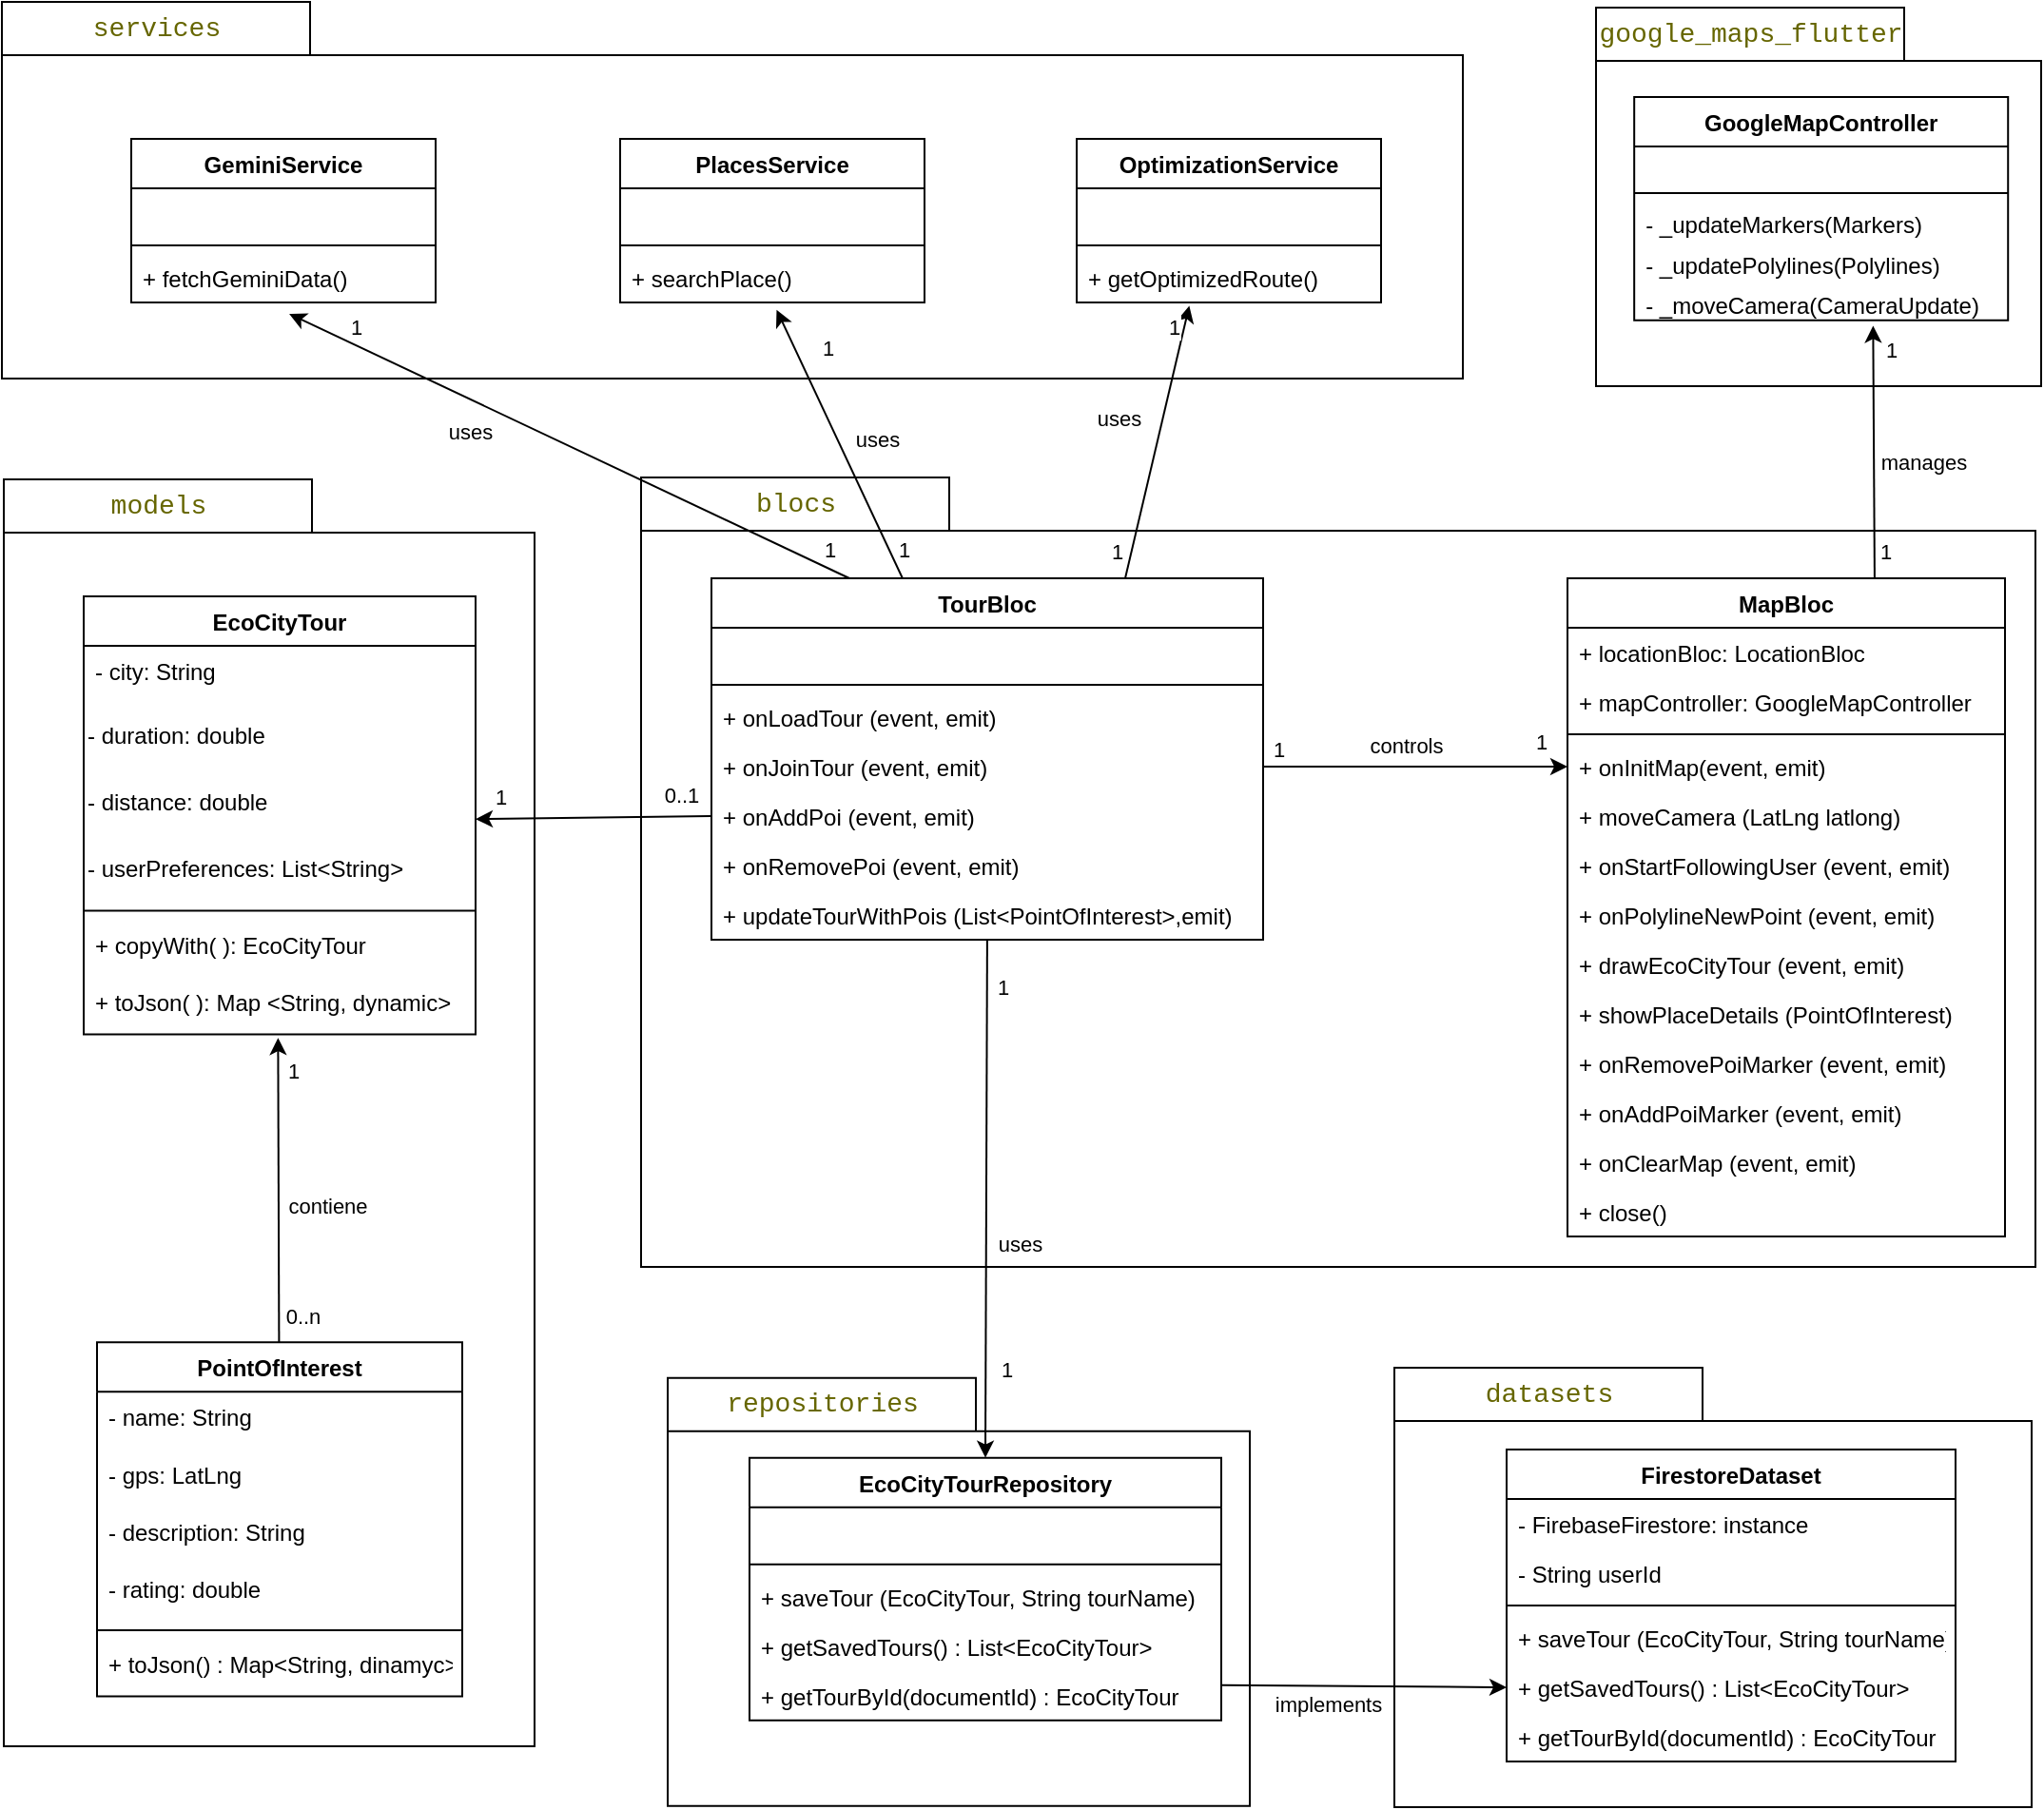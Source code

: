 <mxfile>
    <diagram id="0JnC0tMzsOIdAwNYWu1t" name="Page-1">
        <mxGraphModel dx="2022" dy="1831" grid="0" gridSize="10" guides="0" tooltips="1" connect="1" arrows="1" fold="1" page="0" pageScale="1" pageWidth="850" pageHeight="1100" math="0" shadow="0">
            <root>
                <mxCell id="0"/>
                <mxCell id="1" parent="0"/>
                <mxCell id="138" value="&lt;div style=&quot;font-family: Consolas, &amp;quot;Courier New&amp;quot;, monospace; font-weight: normal; font-size: 14px; line-height: 19px;&quot;&gt;&lt;font color=&quot;#666600&quot;&gt;datasets&lt;/font&gt;&lt;/div&gt;" style="shape=folder;fontStyle=1;tabWidth=162;tabHeight=28;tabPosition=left;html=1;boundedLbl=1;labelInHeader=1;container=1;collapsible=0;fillColor=none;" vertex="1" parent="1">
                    <mxGeometry x="639" y="455" width="335" height="231" as="geometry"/>
                </mxCell>
                <mxCell id="139" value="" style="html=1;strokeColor=none;resizeWidth=1;resizeHeight=1;fillColor=none;part=1;connectable=0;allowArrows=0;deletable=0;glass=0;" vertex="1" parent="138">
                    <mxGeometry width="335.0" height="161.7" relative="1" as="geometry">
                        <mxPoint y="30" as="offset"/>
                    </mxGeometry>
                </mxCell>
                <mxCell id="140" value="&lt;div style=&quot;font-family: Consolas, &amp;quot;Courier New&amp;quot;, monospace; font-weight: normal; font-size: 14px; line-height: 19px;&quot;&gt;&lt;font color=&quot;#666600&quot;&gt;repositories&lt;/font&gt;&lt;/div&gt;" style="shape=folder;fontStyle=1;tabWidth=162;tabHeight=28;tabPosition=left;html=1;boundedLbl=1;labelInHeader=1;container=1;collapsible=0;fillColor=none;" vertex="1" parent="1">
                    <mxGeometry x="257" y="460.32" width="306" height="225" as="geometry"/>
                </mxCell>
                <mxCell id="141" value="" style="html=1;strokeColor=none;resizeWidth=1;resizeHeight=1;fillColor=none;part=1;connectable=0;allowArrows=0;deletable=0;glass=0;" vertex="1" parent="140">
                    <mxGeometry width="306" height="157.5" relative="1" as="geometry">
                        <mxPoint y="30" as="offset"/>
                    </mxGeometry>
                </mxCell>
                <mxCell id="132" value="&lt;div style=&quot;font-family: Consolas, &amp;quot;Courier New&amp;quot;, monospace; font-weight: normal; font-size: 14px; line-height: 19px;&quot;&gt;&lt;font color=&quot;#666600&quot;&gt;models&lt;/font&gt;&lt;/div&gt;" style="shape=folder;fontStyle=1;tabWidth=162;tabHeight=28;tabPosition=left;html=1;boundedLbl=1;labelInHeader=1;container=1;collapsible=0;fillColor=none;" vertex="1" parent="1">
                    <mxGeometry x="-92" y="-12" width="279" height="666" as="geometry"/>
                </mxCell>
                <mxCell id="133" value="" style="html=1;strokeColor=none;resizeWidth=1;resizeHeight=1;fillColor=none;part=1;connectable=0;allowArrows=0;deletable=0;glass=0;" vertex="1" parent="132">
                    <mxGeometry width="279" height="466.2" relative="1" as="geometry">
                        <mxPoint y="30" as="offset"/>
                    </mxGeometry>
                </mxCell>
                <mxCell id="13" value="PointOfInterest" style="swimlane;fontStyle=1;align=center;verticalAlign=top;childLayout=stackLayout;horizontal=1;startSize=26;horizontalStack=0;resizeParent=1;resizeParentMax=0;resizeLast=0;collapsible=1;marginBottom=0;" parent="132" vertex="1">
                    <mxGeometry x="49" y="453.669" width="192" height="186.118" as="geometry"/>
                </mxCell>
                <mxCell id="14" value="- name: String" style="text;strokeColor=none;fillColor=none;align=left;verticalAlign=top;spacingLeft=4;spacingRight=4;overflow=hidden;rotatable=0;points=[[0,0.5],[1,0.5]];portConstraint=eastwest;" parent="13" vertex="1">
                    <mxGeometry y="26" width="192" height="30.167" as="geometry"/>
                </mxCell>
                <mxCell id="45" value="- gps: LatLng" style="text;strokeColor=none;fillColor=none;align=left;verticalAlign=top;spacingLeft=4;spacingRight=4;overflow=hidden;rotatable=0;points=[[0,0.5],[1,0.5]];portConstraint=eastwest;" parent="13" vertex="1">
                    <mxGeometry y="56.167" width="192" height="30.167" as="geometry"/>
                </mxCell>
                <mxCell id="46" value="- description: String" style="text;strokeColor=none;fillColor=none;align=left;verticalAlign=top;spacingLeft=4;spacingRight=4;overflow=hidden;rotatable=0;points=[[0,0.5],[1,0.5]];portConstraint=eastwest;" parent="13" vertex="1">
                    <mxGeometry y="86.334" width="192" height="30.167" as="geometry"/>
                </mxCell>
                <mxCell id="44" value="- rating: double" style="text;strokeColor=none;fillColor=none;align=left;verticalAlign=top;spacingLeft=4;spacingRight=4;overflow=hidden;rotatable=0;points=[[0,0.5],[1,0.5]];portConstraint=eastwest;" parent="13" vertex="1">
                    <mxGeometry y="116.502" width="192" height="30.167" as="geometry"/>
                </mxCell>
                <mxCell id="15" value="" style="line;strokeWidth=1;fillColor=none;align=left;verticalAlign=middle;spacingTop=-1;spacingLeft=3;spacingRight=3;rotatable=0;labelPosition=right;points=[];portConstraint=eastwest;strokeColor=inherit;" parent="13" vertex="1">
                    <mxGeometry y="146.669" width="192" height="9.282" as="geometry"/>
                </mxCell>
                <mxCell id="16" value="+ toJson() : Map&lt;String, dinamyc&gt;" style="text;strokeColor=none;fillColor=none;align=left;verticalAlign=top;spacingLeft=4;spacingRight=4;overflow=hidden;rotatable=0;points=[[0,0.5],[1,0.5]];portConstraint=eastwest;" parent="13" vertex="1">
                    <mxGeometry y="155.951" width="192" height="30.167" as="geometry"/>
                </mxCell>
                <mxCell id="9" value="EcoCityTour" style="swimlane;fontStyle=1;align=center;verticalAlign=top;childLayout=stackLayout;horizontal=1;startSize=26;horizontalStack=0;resizeParent=1;resizeParentMax=0;resizeLast=0;collapsible=1;marginBottom=0;" parent="132" vertex="1">
                    <mxGeometry x="42" y="61.495" width="206" height="230.209" as="geometry"/>
                </mxCell>
                <mxCell id="10" value="- city: String" style="text;strokeColor=none;fillColor=none;align=left;verticalAlign=top;spacingLeft=4;spacingRight=4;overflow=hidden;rotatable=0;points=[[0,0.5],[1,0.5]];portConstraint=eastwest;" parent="9" vertex="1">
                    <mxGeometry y="26" width="206" height="30.167" as="geometry"/>
                </mxCell>
                <mxCell id="39" value="- duration: double" style="text;html=1;strokeColor=none;fillColor=none;align=left;verticalAlign=middle;whiteSpace=wrap;rounded=0;" parent="9" vertex="1">
                    <mxGeometry y="56.167" width="206" height="34.808" as="geometry"/>
                </mxCell>
                <mxCell id="40" value="- distance: double" style="text;html=1;strokeColor=none;fillColor=none;align=left;verticalAlign=middle;whiteSpace=wrap;rounded=0;" parent="9" vertex="1">
                    <mxGeometry y="90.976" width="206" height="34.808" as="geometry"/>
                </mxCell>
                <mxCell id="41" value="- userPreferences: List&amp;lt;String&amp;gt;" style="text;html=1;strokeColor=none;fillColor=none;align=left;verticalAlign=middle;whiteSpace=wrap;rounded=0;" parent="9" vertex="1">
                    <mxGeometry y="125.784" width="206" height="34.808" as="geometry"/>
                </mxCell>
                <mxCell id="11" value="" style="line;strokeWidth=1;fillColor=none;align=left;verticalAlign=middle;spacingTop=-1;spacingLeft=3;spacingRight=3;rotatable=0;labelPosition=right;points=[];portConstraint=eastwest;strokeColor=inherit;" parent="9" vertex="1">
                    <mxGeometry y="160.592" width="206" height="9.282" as="geometry"/>
                </mxCell>
                <mxCell id="142" value="+ copyWith( ): EcoCityTour" style="text;strokeColor=none;fillColor=none;align=left;verticalAlign=top;spacingLeft=4;spacingRight=4;overflow=hidden;rotatable=0;points=[[0,0.5],[1,0.5]];portConstraint=eastwest;" vertex="1" parent="9">
                    <mxGeometry y="169.875" width="206" height="30.167" as="geometry"/>
                </mxCell>
                <mxCell id="12" value="+ toJson( ): Map &lt;String, dynamic&gt;" style="text;strokeColor=none;fillColor=none;align=left;verticalAlign=top;spacingLeft=4;spacingRight=4;overflow=hidden;rotatable=0;points=[[0,0.5],[1,0.5]];portConstraint=eastwest;" parent="9" vertex="1">
                    <mxGeometry y="200.042" width="206" height="30.167" as="geometry"/>
                </mxCell>
                <mxCell id="64" style="edgeStyle=none;html=1;entryX=0.496;entryY=1.062;entryDx=0;entryDy=0;entryPerimeter=0;" parent="132" source="13" target="12" edge="1">
                    <mxGeometry relative="1" as="geometry"/>
                </mxCell>
                <mxCell id="65" value="contiene" style="edgeLabel;html=1;align=center;verticalAlign=middle;resizable=0;points=[];" parent="64" vertex="1" connectable="0">
                    <mxGeometry x="-0.138" y="-2" relative="1" as="geometry">
                        <mxPoint x="23" y="-3" as="offset"/>
                    </mxGeometry>
                </mxCell>
                <mxCell id="66" value="0..n" style="edgeLabel;html=1;align=center;verticalAlign=middle;resizable=0;points=[];" parent="64" vertex="1" connectable="0">
                    <mxGeometry x="-0.83" y="-1" relative="1" as="geometry">
                        <mxPoint x="11" as="offset"/>
                    </mxGeometry>
                </mxCell>
                <mxCell id="67" value="1" style="edgeLabel;html=1;align=center;verticalAlign=middle;resizable=0;points=[];" parent="64" vertex="1" connectable="0">
                    <mxGeometry x="0.742" y="-1" relative="1" as="geometry">
                        <mxPoint x="7" y="-3" as="offset"/>
                    </mxGeometry>
                </mxCell>
                <mxCell id="136" value="&lt;div style=&quot;font-family: Consolas, &amp;quot;Courier New&amp;quot;, monospace; font-weight: normal; font-size: 14px; line-height: 19px;&quot;&gt;&lt;font color=&quot;#666600&quot;&gt;blocs&lt;/font&gt;&lt;/div&gt;" style="shape=folder;fontStyle=1;tabWidth=162;tabHeight=28;tabPosition=left;html=1;boundedLbl=1;labelInHeader=1;container=1;collapsible=0;fillColor=none;" vertex="1" parent="1">
                    <mxGeometry x="243" y="-13" width="733" height="415" as="geometry"/>
                </mxCell>
                <mxCell id="137" value="" style="html=1;strokeColor=none;resizeWidth=1;resizeHeight=1;fillColor=none;part=1;connectable=0;allowArrows=0;deletable=0;glass=0;" vertex="1" parent="136">
                    <mxGeometry width="733" height="290.5" relative="1" as="geometry">
                        <mxPoint y="30" as="offset"/>
                    </mxGeometry>
                </mxCell>
                <mxCell id="126" value="&lt;div style=&quot;font-family: Consolas, &amp;quot;Courier New&amp;quot;, monospace; font-weight: normal; font-size: 14px; line-height: 19px;&quot;&gt;&lt;font color=&quot;#666600&quot;&gt;services&lt;/font&gt;&lt;/div&gt;" style="shape=folder;fontStyle=1;tabWidth=162;tabHeight=28;tabPosition=left;html=1;boundedLbl=1;labelInHeader=1;container=1;collapsible=0;fillColor=none;" vertex="1" parent="1">
                    <mxGeometry x="-93" y="-263" width="768" height="198" as="geometry"/>
                </mxCell>
                <mxCell id="127" value="" style="html=1;strokeColor=none;resizeWidth=1;resizeHeight=1;fillColor=none;part=1;connectable=0;allowArrows=0;deletable=0;glass=0;" vertex="1" parent="126">
                    <mxGeometry width="768.0" height="138.6" relative="1" as="geometry">
                        <mxPoint y="30" as="offset"/>
                    </mxGeometry>
                </mxCell>
                <mxCell id="25" value="GeminiService" style="swimlane;fontStyle=1;align=center;verticalAlign=top;childLayout=stackLayout;horizontal=1;startSize=26;horizontalStack=0;resizeParent=1;resizeParentMax=0;resizeLast=0;collapsible=1;marginBottom=0;" parent="126" vertex="1">
                    <mxGeometry x="68" y="72" width="160" height="86" as="geometry"/>
                </mxCell>
                <mxCell id="26" value=" " style="text;strokeColor=none;fillColor=none;align=left;verticalAlign=top;spacingLeft=4;spacingRight=4;overflow=hidden;rotatable=0;points=[[0,0.5],[1,0.5]];portConstraint=eastwest;" parent="25" vertex="1">
                    <mxGeometry y="26" width="160" height="26" as="geometry"/>
                </mxCell>
                <mxCell id="27" value="" style="line;strokeWidth=1;fillColor=none;align=left;verticalAlign=middle;spacingTop=-1;spacingLeft=3;spacingRight=3;rotatable=0;labelPosition=right;points=[];portConstraint=eastwest;strokeColor=inherit;" parent="25" vertex="1">
                    <mxGeometry y="52" width="160" height="8" as="geometry"/>
                </mxCell>
                <mxCell id="28" value="+ fetchGeminiData()" style="text;strokeColor=none;fillColor=none;align=left;verticalAlign=top;spacingLeft=4;spacingRight=4;overflow=hidden;rotatable=0;points=[[0,0.5],[1,0.5]];portConstraint=eastwest;" parent="25" vertex="1">
                    <mxGeometry y="60" width="160" height="26" as="geometry"/>
                </mxCell>
                <mxCell id="29" value="PlacesService" style="swimlane;fontStyle=1;align=center;verticalAlign=top;childLayout=stackLayout;horizontal=1;startSize=26;horizontalStack=0;resizeParent=1;resizeParentMax=0;resizeLast=0;collapsible=1;marginBottom=0;" parent="126" vertex="1">
                    <mxGeometry x="325" y="72" width="160" height="86" as="geometry"/>
                </mxCell>
                <mxCell id="30" value=" " style="text;strokeColor=none;fillColor=none;align=left;verticalAlign=top;spacingLeft=4;spacingRight=4;overflow=hidden;rotatable=0;points=[[0,0.5],[1,0.5]];portConstraint=eastwest;" parent="29" vertex="1">
                    <mxGeometry y="26" width="160" height="26" as="geometry"/>
                </mxCell>
                <mxCell id="31" value="" style="line;strokeWidth=1;fillColor=none;align=left;verticalAlign=middle;spacingTop=-1;spacingLeft=3;spacingRight=3;rotatable=0;labelPosition=right;points=[];portConstraint=eastwest;strokeColor=inherit;" parent="29" vertex="1">
                    <mxGeometry y="52" width="160" height="8" as="geometry"/>
                </mxCell>
                <mxCell id="32" value="+ searchPlace()" style="text;strokeColor=none;fillColor=none;align=left;verticalAlign=top;spacingLeft=4;spacingRight=4;overflow=hidden;rotatable=0;points=[[0,0.5],[1,0.5]];portConstraint=eastwest;" parent="29" vertex="1">
                    <mxGeometry y="60" width="160" height="26" as="geometry"/>
                </mxCell>
                <mxCell id="72" value="OptimizationService" style="swimlane;fontStyle=1;align=center;verticalAlign=top;childLayout=stackLayout;horizontal=1;startSize=26;horizontalStack=0;resizeParent=1;resizeParentMax=0;resizeLast=0;collapsible=1;marginBottom=0;" parent="126" vertex="1">
                    <mxGeometry x="565" y="72" width="160" height="86" as="geometry"/>
                </mxCell>
                <mxCell id="73" value=" " style="text;strokeColor=none;fillColor=none;align=left;verticalAlign=top;spacingLeft=4;spacingRight=4;overflow=hidden;rotatable=0;points=[[0,0.5],[1,0.5]];portConstraint=eastwest;" parent="72" vertex="1">
                    <mxGeometry y="26" width="160" height="26" as="geometry"/>
                </mxCell>
                <mxCell id="74" value="" style="line;strokeWidth=1;fillColor=none;align=left;verticalAlign=middle;spacingTop=-1;spacingLeft=3;spacingRight=3;rotatable=0;labelPosition=right;points=[];portConstraint=eastwest;strokeColor=inherit;" parent="72" vertex="1">
                    <mxGeometry y="52" width="160" height="8" as="geometry"/>
                </mxCell>
                <mxCell id="75" value="+ getOptimizedRoute()" style="text;strokeColor=none;fillColor=none;align=left;verticalAlign=top;spacingLeft=4;spacingRight=4;overflow=hidden;rotatable=0;points=[[0,0.5],[1,0.5]];portConstraint=eastwest;" parent="72" vertex="1">
                    <mxGeometry y="60" width="160" height="26" as="geometry"/>
                </mxCell>
                <mxCell id="108" style="edgeStyle=none;html=1;exitX=0.25;exitY=0;exitDx=0;exitDy=0;entryX=0.519;entryY=1.231;entryDx=0;entryDy=0;entryPerimeter=0;" parent="1" source="5" target="28" edge="1">
                    <mxGeometry relative="1" as="geometry"/>
                </mxCell>
                <mxCell id="109" value="uses" style="edgeLabel;html=1;align=center;verticalAlign=middle;resizable=0;points=[];" parent="108" vertex="1" connectable="0">
                    <mxGeometry x="0.277" y="-2" relative="1" as="geometry">
                        <mxPoint x="-13" y="13" as="offset"/>
                    </mxGeometry>
                </mxCell>
                <mxCell id="122" value="1" style="edgeLabel;html=1;align=center;verticalAlign=middle;resizable=0;points=[];" parent="108" vertex="1" connectable="0">
                    <mxGeometry x="-0.839" y="1" relative="1" as="geometry">
                        <mxPoint x="13" y="-5" as="offset"/>
                    </mxGeometry>
                </mxCell>
                <mxCell id="123" value="1" style="edgeLabel;html=1;align=center;verticalAlign=middle;resizable=0;points=[];" parent="108" vertex="1" connectable="0">
                    <mxGeometry x="0.802" y="1" relative="1" as="geometry">
                        <mxPoint x="6" y="-8" as="offset"/>
                    </mxGeometry>
                </mxCell>
                <mxCell id="110" style="edgeStyle=none;html=1;entryX=0.514;entryY=1.147;entryDx=0;entryDy=0;entryPerimeter=0;" parent="1" source="5" target="32" edge="1">
                    <mxGeometry relative="1" as="geometry"/>
                </mxCell>
                <mxCell id="111" value="uses" style="edgeLabel;html=1;align=center;verticalAlign=middle;resizable=0;points=[];" parent="110" vertex="1" connectable="0">
                    <mxGeometry x="-0.407" y="-4" relative="1" as="geometry">
                        <mxPoint x="2" y="-30" as="offset"/>
                    </mxGeometry>
                </mxCell>
                <mxCell id="120" value="1" style="edgeLabel;html=1;align=center;verticalAlign=middle;resizable=0;points=[];" parent="110" vertex="1" connectable="0">
                    <mxGeometry x="0.68" relative="1" as="geometry">
                        <mxPoint x="16" y="-3" as="offset"/>
                    </mxGeometry>
                </mxCell>
                <mxCell id="121" value="1" style="edgeLabel;html=1;align=center;verticalAlign=middle;resizable=0;points=[];" parent="110" vertex="1" connectable="0">
                    <mxGeometry x="-0.806" relative="1" as="geometry">
                        <mxPoint x="7" y="-2" as="offset"/>
                    </mxGeometry>
                </mxCell>
                <mxCell id="5" value="TourBloc" style="swimlane;fontStyle=1;align=center;verticalAlign=top;childLayout=stackLayout;horizontal=1;startSize=26;horizontalStack=0;resizeParent=1;resizeParentMax=0;resizeLast=0;collapsible=1;marginBottom=0;" parent="1" vertex="1">
                    <mxGeometry x="280" y="40" width="290" height="190" as="geometry"/>
                </mxCell>
                <mxCell id="6" value=" " style="text;strokeColor=none;fillColor=none;align=left;verticalAlign=top;spacingLeft=4;spacingRight=4;overflow=hidden;rotatable=0;points=[[0,0.5],[1,0.5]];portConstraint=eastwest;" parent="5" vertex="1">
                    <mxGeometry y="26" width="290" height="26" as="geometry"/>
                </mxCell>
                <mxCell id="7" value="" style="line;strokeWidth=1;fillColor=none;align=left;verticalAlign=middle;spacingTop=-1;spacingLeft=3;spacingRight=3;rotatable=0;labelPosition=right;points=[];portConstraint=eastwest;strokeColor=inherit;" parent="5" vertex="1">
                    <mxGeometry y="52" width="290" height="8" as="geometry"/>
                </mxCell>
                <mxCell id="8" value="+ onLoadTour (event, emit)" style="text;strokeColor=none;fillColor=none;align=left;verticalAlign=top;spacingLeft=4;spacingRight=4;overflow=hidden;rotatable=0;points=[[0,0.5],[1,0.5]];portConstraint=eastwest;" parent="5" vertex="1">
                    <mxGeometry y="60" width="290" height="26" as="geometry"/>
                </mxCell>
                <mxCell id="76" value="+ onJoinTour (event, emit)" style="text;strokeColor=none;fillColor=none;align=left;verticalAlign=top;spacingLeft=4;spacingRight=4;overflow=hidden;rotatable=0;points=[[0,0.5],[1,0.5]];portConstraint=eastwest;" parent="5" vertex="1">
                    <mxGeometry y="86" width="290" height="26" as="geometry"/>
                </mxCell>
                <mxCell id="77" value="+ onAddPoi (event, emit)" style="text;strokeColor=none;fillColor=none;align=left;verticalAlign=top;spacingLeft=4;spacingRight=4;overflow=hidden;rotatable=0;points=[[0,0.5],[1,0.5]];portConstraint=eastwest;" parent="5" vertex="1">
                    <mxGeometry y="112" width="290" height="26" as="geometry"/>
                </mxCell>
                <mxCell id="79" value="+ onRemovePoi (event, emit)" style="text;strokeColor=none;fillColor=none;align=left;verticalAlign=top;spacingLeft=4;spacingRight=4;overflow=hidden;rotatable=0;points=[[0,0.5],[1,0.5]];portConstraint=eastwest;" parent="5" vertex="1">
                    <mxGeometry y="138" width="290" height="26" as="geometry"/>
                </mxCell>
                <mxCell id="78" value="+ updateTourWithPois (List&lt;PointOfInterest&gt;,emit)" style="text;strokeColor=none;fillColor=none;align=left;verticalAlign=top;spacingLeft=4;spacingRight=4;overflow=hidden;rotatable=0;points=[[0,0.5],[1,0.5]];portConstraint=eastwest;" parent="5" vertex="1">
                    <mxGeometry y="164" width="290" height="26" as="geometry"/>
                </mxCell>
                <mxCell id="17" value="MapBloc" style="swimlane;fontStyle=1;align=center;verticalAlign=top;childLayout=stackLayout;horizontal=1;startSize=26;horizontalStack=0;resizeParent=1;resizeParentMax=0;resizeLast=0;collapsible=1;marginBottom=0;" parent="1" vertex="1">
                    <mxGeometry x="730" y="40" width="230" height="346" as="geometry"/>
                </mxCell>
                <mxCell id="18" value="+ locationBloc: LocationBloc" style="text;strokeColor=none;fillColor=none;align=left;verticalAlign=top;spacingLeft=4;spacingRight=4;overflow=hidden;rotatable=0;points=[[0,0.5],[1,0.5]];portConstraint=eastwest;" parent="17" vertex="1">
                    <mxGeometry y="26" width="230" height="26" as="geometry"/>
                </mxCell>
                <mxCell id="42" value="+ mapController: GoogleMapController" style="text;strokeColor=none;fillColor=none;align=left;verticalAlign=top;spacingLeft=4;spacingRight=4;overflow=hidden;rotatable=0;points=[[0,0.5],[1,0.5]];portConstraint=eastwest;" parent="17" vertex="1">
                    <mxGeometry y="52" width="230" height="26" as="geometry"/>
                </mxCell>
                <mxCell id="19" value="" style="line;strokeWidth=1;fillColor=none;align=left;verticalAlign=middle;spacingTop=-1;spacingLeft=3;spacingRight=3;rotatable=0;labelPosition=right;points=[];portConstraint=eastwest;strokeColor=inherit;" parent="17" vertex="1">
                    <mxGeometry y="78" width="230" height="8" as="geometry"/>
                </mxCell>
                <mxCell id="20" value="+ onInitMap(event, emit)" style="text;strokeColor=none;fillColor=none;align=left;verticalAlign=top;spacingLeft=4;spacingRight=4;overflow=hidden;rotatable=0;points=[[0,0.5],[1,0.5]];portConstraint=eastwest;" parent="17" vertex="1">
                    <mxGeometry y="86" width="230" height="26" as="geometry"/>
                </mxCell>
                <mxCell id="51" value="+ moveCamera (LatLng latlong)" style="text;strokeColor=none;fillColor=none;align=left;verticalAlign=top;spacingLeft=4;spacingRight=4;overflow=hidden;rotatable=0;points=[[0,0.5],[1,0.5]];portConstraint=eastwest;" parent="17" vertex="1">
                    <mxGeometry y="112" width="230" height="26" as="geometry"/>
                </mxCell>
                <mxCell id="52" value="+ onStartFollowingUser (event, emit)" style="text;strokeColor=none;fillColor=none;align=left;verticalAlign=top;spacingLeft=4;spacingRight=4;overflow=hidden;rotatable=0;points=[[0,0.5],[1,0.5]];portConstraint=eastwest;" parent="17" vertex="1">
                    <mxGeometry y="138" width="230" height="26" as="geometry"/>
                </mxCell>
                <mxCell id="55" value="+ onPolylineNewPoint (event, emit)" style="text;strokeColor=none;fillColor=none;align=left;verticalAlign=top;spacingLeft=4;spacingRight=4;overflow=hidden;rotatable=0;points=[[0,0.5],[1,0.5]];portConstraint=eastwest;" parent="17" vertex="1">
                    <mxGeometry y="164" width="230" height="26" as="geometry"/>
                </mxCell>
                <mxCell id="53" value="+ drawEcoCityTour (event, emit)" style="text;strokeColor=none;fillColor=none;align=left;verticalAlign=top;spacingLeft=4;spacingRight=4;overflow=hidden;rotatable=0;points=[[0,0.5],[1,0.5]];portConstraint=eastwest;" parent="17" vertex="1">
                    <mxGeometry y="190" width="230" height="26" as="geometry"/>
                </mxCell>
                <mxCell id="54" value="+ showPlaceDetails (PointOfInterest)" style="text;strokeColor=none;fillColor=none;align=left;verticalAlign=top;spacingLeft=4;spacingRight=4;overflow=hidden;rotatable=0;points=[[0,0.5],[1,0.5]];portConstraint=eastwest;" parent="17" vertex="1">
                    <mxGeometry y="216" width="230" height="26" as="geometry"/>
                </mxCell>
                <mxCell id="56" value="+ onRemovePoiMarker (event, emit)" style="text;strokeColor=none;fillColor=none;align=left;verticalAlign=top;spacingLeft=4;spacingRight=4;overflow=hidden;rotatable=0;points=[[0,0.5],[1,0.5]];portConstraint=eastwest;" parent="17" vertex="1">
                    <mxGeometry y="242" width="230" height="26" as="geometry"/>
                </mxCell>
                <mxCell id="57" value="+ onAddPoiMarker (event, emit)" style="text;strokeColor=none;fillColor=none;align=left;verticalAlign=top;spacingLeft=4;spacingRight=4;overflow=hidden;rotatable=0;points=[[0,0.5],[1,0.5]];portConstraint=eastwest;" parent="17" vertex="1">
                    <mxGeometry y="268" width="230" height="26" as="geometry"/>
                </mxCell>
                <mxCell id="58" value="+ onClearMap (event, emit)" style="text;strokeColor=none;fillColor=none;align=left;verticalAlign=top;spacingLeft=4;spacingRight=4;overflow=hidden;rotatable=0;points=[[0,0.5],[1,0.5]];portConstraint=eastwest;" parent="17" vertex="1">
                    <mxGeometry y="294" width="230" height="26" as="geometry"/>
                </mxCell>
                <mxCell id="59" value="+ close()" style="text;strokeColor=none;fillColor=none;align=left;verticalAlign=top;spacingLeft=4;spacingRight=4;overflow=hidden;rotatable=0;points=[[0,0.5],[1,0.5]];portConstraint=eastwest;" parent="17" vertex="1">
                    <mxGeometry y="320" width="230" height="26" as="geometry"/>
                </mxCell>
                <mxCell id="80" style="edgeStyle=none;html=1;entryX=0.37;entryY=1.066;entryDx=0;entryDy=0;exitX=0.75;exitY=0;exitDx=0;exitDy=0;entryPerimeter=0;" parent="1" source="5" target="75" edge="1">
                    <mxGeometry relative="1" as="geometry"/>
                </mxCell>
                <mxCell id="81" value="uses" style="edgeLabel;html=1;align=center;verticalAlign=middle;resizable=0;points=[];" parent="80" vertex="1" connectable="0">
                    <mxGeometry x="0.202" y="4" relative="1" as="geometry">
                        <mxPoint x="-20" y="3" as="offset"/>
                    </mxGeometry>
                </mxCell>
                <mxCell id="118" value="1" style="edgeLabel;html=1;align=center;verticalAlign=middle;resizable=0;points=[];" parent="80" vertex="1" connectable="0">
                    <mxGeometry x="0.721" relative="1" as="geometry">
                        <mxPoint x="-4" y="-9" as="offset"/>
                    </mxGeometry>
                </mxCell>
                <mxCell id="119" value="1" style="edgeLabel;html=1;align=center;verticalAlign=middle;resizable=0;points=[];" parent="80" vertex="1" connectable="0">
                    <mxGeometry x="-0.853" y="1" relative="1" as="geometry">
                        <mxPoint x="-6" y="-3" as="offset"/>
                    </mxGeometry>
                </mxCell>
                <mxCell id="82" style="edgeStyle=none;html=1;entryX=0;entryY=0.5;entryDx=0;entryDy=0;" parent="1" source="76" target="20" edge="1">
                    <mxGeometry relative="1" as="geometry"/>
                </mxCell>
                <mxCell id="83" value="controls" style="edgeLabel;html=1;align=center;verticalAlign=middle;resizable=0;points=[];" parent="82" vertex="1" connectable="0">
                    <mxGeometry x="-0.268" y="-3" relative="1" as="geometry">
                        <mxPoint x="16" y="-14" as="offset"/>
                    </mxGeometry>
                </mxCell>
                <mxCell id="116" value="1" style="edgeLabel;html=1;align=center;verticalAlign=middle;resizable=0;points=[];" parent="82" vertex="1" connectable="0">
                    <mxGeometry x="0.808" y="-1" relative="1" as="geometry">
                        <mxPoint x="1" y="-14" as="offset"/>
                    </mxGeometry>
                </mxCell>
                <mxCell id="117" value="1" style="edgeLabel;html=1;align=center;verticalAlign=middle;resizable=0;points=[];" parent="82" vertex="1" connectable="0">
                    <mxGeometry x="-0.908" y="1" relative="1" as="geometry">
                        <mxPoint y="-8" as="offset"/>
                    </mxGeometry>
                </mxCell>
                <mxCell id="84" value="EcoCityTourRepository" style="swimlane;fontStyle=1;align=center;verticalAlign=top;childLayout=stackLayout;horizontal=1;startSize=26;horizontalStack=0;resizeParent=1;resizeParentMax=0;resizeLast=0;collapsible=1;marginBottom=0;" parent="1" vertex="1">
                    <mxGeometry x="300" y="502.32" width="248" height="138" as="geometry"/>
                </mxCell>
                <mxCell id="85" value=" " style="text;strokeColor=none;fillColor=none;align=left;verticalAlign=top;spacingLeft=4;spacingRight=4;overflow=hidden;rotatable=0;points=[[0,0.5],[1,0.5]];portConstraint=eastwest;" parent="84" vertex="1">
                    <mxGeometry y="26" width="248" height="26" as="geometry"/>
                </mxCell>
                <mxCell id="89" value="" style="line;strokeWidth=1;fillColor=none;align=left;verticalAlign=middle;spacingTop=-1;spacingLeft=3;spacingRight=3;rotatable=0;labelPosition=right;points=[];portConstraint=eastwest;strokeColor=inherit;" parent="84" vertex="1">
                    <mxGeometry y="52" width="248" height="8" as="geometry"/>
                </mxCell>
                <mxCell id="90" value="+ saveTour (EcoCityTour, String tourName)" style="text;strokeColor=none;fillColor=none;align=left;verticalAlign=top;spacingLeft=4;spacingRight=4;overflow=hidden;rotatable=0;points=[[0,0.5],[1,0.5]];portConstraint=eastwest;" parent="84" vertex="1">
                    <mxGeometry y="60" width="248" height="26" as="geometry"/>
                </mxCell>
                <mxCell id="91" value="+ getSavedTours() : List&lt;EcoCityTour&gt;" style="text;strokeColor=none;fillColor=none;align=left;verticalAlign=top;spacingLeft=4;spacingRight=4;overflow=hidden;rotatable=0;points=[[0,0.5],[1,0.5]];portConstraint=eastwest;" parent="84" vertex="1">
                    <mxGeometry y="86" width="248" height="26" as="geometry"/>
                </mxCell>
                <mxCell id="92" value="+ getTourById(documentId) : EcoCityTour" style="text;strokeColor=none;fillColor=none;align=left;verticalAlign=top;spacingLeft=4;spacingRight=4;overflow=hidden;rotatable=0;points=[[0,0.5],[1,0.5]];portConstraint=eastwest;" parent="84" vertex="1">
                    <mxGeometry y="112" width="248" height="26" as="geometry"/>
                </mxCell>
                <mxCell id="93" style="edgeStyle=none;html=1;entryX=0.5;entryY=0;entryDx=0;entryDy=0;" parent="1" source="78" target="84" edge="1">
                    <mxGeometry relative="1" as="geometry"/>
                </mxCell>
                <mxCell id="94" value="uses" style="edgeLabel;html=1;align=center;verticalAlign=middle;resizable=0;points=[];" parent="93" vertex="1" connectable="0">
                    <mxGeometry x="-0.327" y="3" relative="1" as="geometry">
                        <mxPoint x="14" y="68" as="offset"/>
                    </mxGeometry>
                </mxCell>
                <mxCell id="114" value="1" style="edgeLabel;html=1;align=center;verticalAlign=middle;resizable=0;points=[];" parent="93" vertex="1" connectable="0">
                    <mxGeometry x="0.656" relative="1" as="geometry">
                        <mxPoint x="11" as="offset"/>
                    </mxGeometry>
                </mxCell>
                <mxCell id="115" value="1" style="edgeLabel;html=1;align=center;verticalAlign=middle;resizable=0;points=[];" parent="93" vertex="1" connectable="0">
                    <mxGeometry x="-0.835" y="1" relative="1" as="geometry">
                        <mxPoint x="7" y="2" as="offset"/>
                    </mxGeometry>
                </mxCell>
                <mxCell id="95" style="edgeStyle=none;html=1;entryX=1;entryY=0.75;entryDx=0;entryDy=0;exitX=0;exitY=0.5;exitDx=0;exitDy=0;" parent="1" source="77" target="40" edge="1">
                    <mxGeometry relative="1" as="geometry"/>
                </mxCell>
                <mxCell id="106" value="1" style="edgeLabel;html=1;align=center;verticalAlign=middle;resizable=0;points=[];" parent="95" vertex="1" connectable="0">
                    <mxGeometry x="0.731" y="2" relative="1" as="geometry">
                        <mxPoint x="-4" y="-14" as="offset"/>
                    </mxGeometry>
                </mxCell>
                <mxCell id="107" value="0..1" style="edgeLabel;html=1;align=center;verticalAlign=middle;resizable=0;points=[];" parent="95" vertex="1" connectable="0">
                    <mxGeometry x="-0.773" y="1" relative="1" as="geometry">
                        <mxPoint x="-2" y="-12" as="offset"/>
                    </mxGeometry>
                </mxCell>
                <mxCell id="96" value="FirestoreDataset" style="swimlane;fontStyle=1;align=center;verticalAlign=top;childLayout=stackLayout;horizontal=1;startSize=26;horizontalStack=0;resizeParent=1;resizeParentMax=0;resizeLast=0;collapsible=1;marginBottom=0;" parent="1" vertex="1">
                    <mxGeometry x="698" y="498" width="236" height="164" as="geometry"/>
                </mxCell>
                <mxCell id="97" value="- FirebaseFirestore: instance" style="text;strokeColor=none;fillColor=none;align=left;verticalAlign=top;spacingLeft=4;spacingRight=4;overflow=hidden;rotatable=0;points=[[0,0.5],[1,0.5]];portConstraint=eastwest;" parent="96" vertex="1">
                    <mxGeometry y="26" width="236" height="26" as="geometry"/>
                </mxCell>
                <mxCell id="103" value="- String userId" style="text;strokeColor=none;fillColor=none;align=left;verticalAlign=top;spacingLeft=4;spacingRight=4;overflow=hidden;rotatable=0;points=[[0,0.5],[1,0.5]];portConstraint=eastwest;" parent="96" vertex="1">
                    <mxGeometry y="52" width="236" height="26" as="geometry"/>
                </mxCell>
                <mxCell id="98" value="" style="line;strokeWidth=1;fillColor=none;align=left;verticalAlign=middle;spacingTop=-1;spacingLeft=3;spacingRight=3;rotatable=0;labelPosition=right;points=[];portConstraint=eastwest;strokeColor=inherit;" parent="96" vertex="1">
                    <mxGeometry y="78" width="236" height="8" as="geometry"/>
                </mxCell>
                <mxCell id="102" value="+ saveTour (EcoCityTour, String tourName)" style="text;strokeColor=none;fillColor=none;align=left;verticalAlign=top;spacingLeft=4;spacingRight=4;overflow=hidden;rotatable=0;points=[[0,0.5],[1,0.5]];portConstraint=eastwest;" parent="96" vertex="1">
                    <mxGeometry y="86" width="236" height="26" as="geometry"/>
                </mxCell>
                <mxCell id="100" value="+ getSavedTours() : List&lt;EcoCityTour&gt;" style="text;strokeColor=none;fillColor=none;align=left;verticalAlign=top;spacingLeft=4;spacingRight=4;overflow=hidden;rotatable=0;points=[[0,0.5],[1,0.5]];portConstraint=eastwest;" parent="96" vertex="1">
                    <mxGeometry y="112" width="236" height="26" as="geometry"/>
                </mxCell>
                <mxCell id="101" value="+ getTourById(documentId) : EcoCityTour" style="text;strokeColor=none;fillColor=none;align=left;verticalAlign=top;spacingLeft=4;spacingRight=4;overflow=hidden;rotatable=0;points=[[0,0.5],[1,0.5]];portConstraint=eastwest;" parent="96" vertex="1">
                    <mxGeometry y="138" width="236" height="26" as="geometry"/>
                </mxCell>
                <mxCell id="104" style="edgeStyle=none;html=1;entryX=0;entryY=0.5;entryDx=0;entryDy=0;exitX=1.002;exitY=0.29;exitDx=0;exitDy=0;exitPerimeter=0;" parent="1" source="92" target="100" edge="1">
                    <mxGeometry relative="1" as="geometry">
                        <mxPoint x="599" y="623.32" as="targetPoint"/>
                    </mxGeometry>
                </mxCell>
                <mxCell id="105" value="implements" style="edgeLabel;html=1;align=center;verticalAlign=middle;resizable=0;points=[];" parent="104" vertex="1" connectable="0">
                    <mxGeometry x="-0.316" y="-1" relative="1" as="geometry">
                        <mxPoint x="4" y="9" as="offset"/>
                    </mxGeometry>
                </mxCell>
                <mxCell id="112" style="edgeStyle=none;html=1;entryX=0.639;entryY=1.136;entryDx=0;entryDy=0;entryPerimeter=0;exitX=0.702;exitY=0;exitDx=0;exitDy=0;exitPerimeter=0;" parent="1" source="17" target="144" edge="1">
                    <mxGeometry relative="1" as="geometry">
                        <mxPoint x="920" y="-40" as="sourcePoint"/>
                    </mxGeometry>
                </mxCell>
                <mxCell id="113" value="manages" style="edgeLabel;html=1;align=center;verticalAlign=middle;resizable=0;points=[];" parent="112" vertex="1" connectable="0">
                    <mxGeometry x="-0.31" y="1" relative="1" as="geometry">
                        <mxPoint x="27" y="-15" as="offset"/>
                    </mxGeometry>
                </mxCell>
                <mxCell id="134" value="1" style="edgeLabel;html=1;align=center;verticalAlign=middle;resizable=0;points=[];" vertex="1" connectable="0" parent="112">
                    <mxGeometry x="-0.851" y="1" relative="1" as="geometry">
                        <mxPoint x="6" y="-4" as="offset"/>
                    </mxGeometry>
                </mxCell>
                <mxCell id="135" value="1" style="edgeLabel;html=1;align=center;verticalAlign=middle;resizable=0;points=[];" vertex="1" connectable="0" parent="112">
                    <mxGeometry x="0.227" y="-1" relative="1" as="geometry">
                        <mxPoint x="8" y="-39" as="offset"/>
                    </mxGeometry>
                </mxCell>
                <mxCell id="124" value="&lt;div style=&quot;font-family: Consolas, &amp;quot;Courier New&amp;quot;, monospace; font-weight: normal; font-size: 14px; line-height: 19px;&quot;&gt;&lt;font color=&quot;#666600&quot;&gt;google_maps_flutter&lt;/font&gt;&lt;/div&gt;" style="shape=folder;fontStyle=1;tabWidth=162;tabHeight=28;tabPosition=left;html=1;boundedLbl=1;labelInHeader=1;container=1;collapsible=0;fillColor=none;" vertex="1" parent="1">
                    <mxGeometry x="745" y="-260" width="234" height="199" as="geometry"/>
                </mxCell>
                <mxCell id="125" value="" style="html=1;strokeColor=none;resizeWidth=1;resizeHeight=1;fillColor=none;part=1;connectable=0;allowArrows=0;deletable=0;glass=0;" vertex="1" parent="124">
                    <mxGeometry width="234" height="139.3" relative="1" as="geometry">
                        <mxPoint y="30" as="offset"/>
                    </mxGeometry>
                </mxCell>
                <mxCell id="33" value="GoogleMapController" style="swimlane;fontStyle=1;align=center;verticalAlign=top;childLayout=stackLayout;horizontal=1;startSize=26;horizontalStack=0;resizeParent=1;resizeParentMax=0;resizeLast=0;collapsible=1;marginBottom=0;" parent="124" vertex="1">
                    <mxGeometry x="20.091" y="47" width="196.513" height="117.344" as="geometry"/>
                </mxCell>
                <mxCell id="34" value=" " style="text;strokeColor=none;fillColor=none;align=left;verticalAlign=top;spacingLeft=4;spacingRight=4;overflow=hidden;rotatable=0;points=[[0,0.5],[1,0.5]];portConstraint=eastwest;" parent="33" vertex="1">
                    <mxGeometry y="26" width="196.513" height="21.205" as="geometry"/>
                </mxCell>
                <mxCell id="35" value="" style="line;strokeWidth=1;fillColor=none;align=left;verticalAlign=middle;spacingTop=-1;spacingLeft=3;spacingRight=3;rotatable=0;labelPosition=right;points=[];portConstraint=eastwest;strokeColor=inherit;" parent="33" vertex="1">
                    <mxGeometry y="47.205" width="196.513" height="6.525" as="geometry"/>
                </mxCell>
                <mxCell id="36" value="- _updateMarkers(Markers)" style="text;strokeColor=none;fillColor=none;align=left;verticalAlign=top;spacingLeft=4;spacingRight=4;overflow=hidden;rotatable=0;points=[[0,0.5],[1,0.5]];portConstraint=eastwest;" parent="33" vertex="1">
                    <mxGeometry y="53.73" width="196.513" height="21.205" as="geometry"/>
                </mxCell>
                <mxCell id="143" value="- _updatePolylines(Polylines)" style="text;strokeColor=none;fillColor=none;align=left;verticalAlign=top;spacingLeft=4;spacingRight=4;overflow=hidden;rotatable=0;points=[[0,0.5],[1,0.5]];portConstraint=eastwest;" vertex="1" parent="33">
                    <mxGeometry y="74.934" width="196.513" height="21.205" as="geometry"/>
                </mxCell>
                <mxCell id="144" value="- _moveCamera(CameraUpdate)" style="text;strokeColor=none;fillColor=none;align=left;verticalAlign=top;spacingLeft=4;spacingRight=4;overflow=hidden;rotatable=0;points=[[0,0.5],[1,0.5]];portConstraint=eastwest;" vertex="1" parent="33">
                    <mxGeometry y="96.139" width="196.513" height="21.205" as="geometry"/>
                </mxCell>
            </root>
        </mxGraphModel>
    </diagram>
</mxfile>